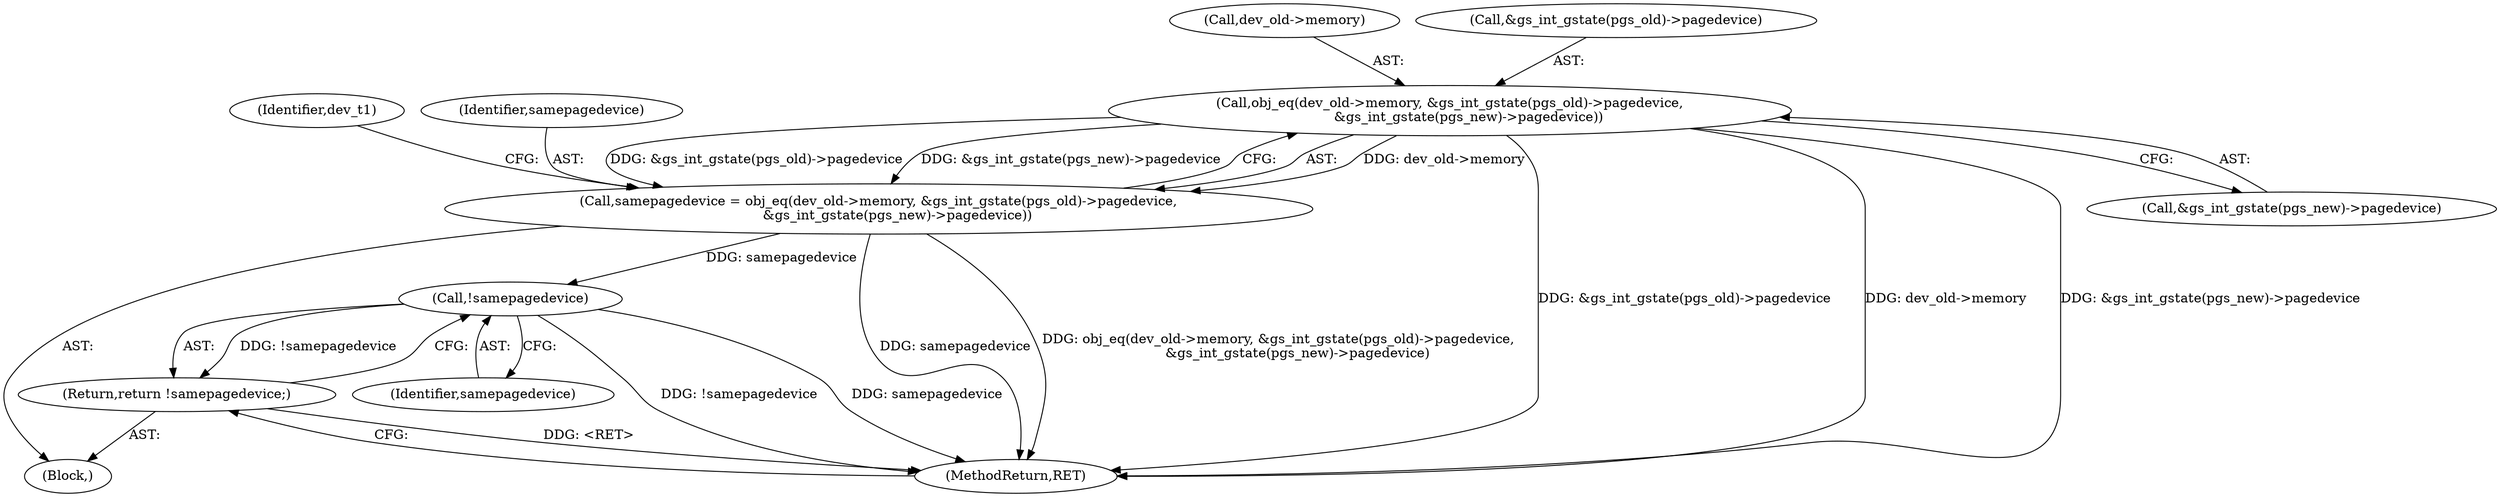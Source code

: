 digraph "1_ghostscript_3e5d316b72e3965b7968bb1d96baa137cd063ac6@pointer" {
"1000119" [label="(Call,obj_eq(dev_old->memory, &gs_int_gstate(pgs_old)->pagedevice,\n         &gs_int_gstate(pgs_new)->pagedevice))"];
"1000117" [label="(Call,samepagedevice = obj_eq(dev_old->memory, &gs_int_gstate(pgs_old)->pagedevice,\n         &gs_int_gstate(pgs_new)->pagedevice))"];
"1000176" [label="(Call,!samepagedevice)"];
"1000175" [label="(Return,return !samepagedevice;)"];
"1000136" [label="(Identifier,dev_t1)"];
"1000178" [label="(MethodReturn,RET)"];
"1000117" [label="(Call,samepagedevice = obj_eq(dev_old->memory, &gs_int_gstate(pgs_old)->pagedevice,\n         &gs_int_gstate(pgs_new)->pagedevice))"];
"1000175" [label="(Return,return !samepagedevice;)"];
"1000177" [label="(Identifier,samepagedevice)"];
"1000128" [label="(Call,&gs_int_gstate(pgs_new)->pagedevice)"];
"1000176" [label="(Call,!samepagedevice)"];
"1000118" [label="(Identifier,samepagedevice)"];
"1000107" [label="(Block,)"];
"1000120" [label="(Call,dev_old->memory)"];
"1000119" [label="(Call,obj_eq(dev_old->memory, &gs_int_gstate(pgs_old)->pagedevice,\n         &gs_int_gstate(pgs_new)->pagedevice))"];
"1000123" [label="(Call,&gs_int_gstate(pgs_old)->pagedevice)"];
"1000119" -> "1000117"  [label="AST: "];
"1000119" -> "1000128"  [label="CFG: "];
"1000120" -> "1000119"  [label="AST: "];
"1000123" -> "1000119"  [label="AST: "];
"1000128" -> "1000119"  [label="AST: "];
"1000117" -> "1000119"  [label="CFG: "];
"1000119" -> "1000178"  [label="DDG: &gs_int_gstate(pgs_old)->pagedevice"];
"1000119" -> "1000178"  [label="DDG: dev_old->memory"];
"1000119" -> "1000178"  [label="DDG: &gs_int_gstate(pgs_new)->pagedevice"];
"1000119" -> "1000117"  [label="DDG: dev_old->memory"];
"1000119" -> "1000117"  [label="DDG: &gs_int_gstate(pgs_old)->pagedevice"];
"1000119" -> "1000117"  [label="DDG: &gs_int_gstate(pgs_new)->pagedevice"];
"1000117" -> "1000107"  [label="AST: "];
"1000118" -> "1000117"  [label="AST: "];
"1000136" -> "1000117"  [label="CFG: "];
"1000117" -> "1000178"  [label="DDG: samepagedevice"];
"1000117" -> "1000178"  [label="DDG: obj_eq(dev_old->memory, &gs_int_gstate(pgs_old)->pagedevice,\n         &gs_int_gstate(pgs_new)->pagedevice)"];
"1000117" -> "1000176"  [label="DDG: samepagedevice"];
"1000176" -> "1000175"  [label="AST: "];
"1000176" -> "1000177"  [label="CFG: "];
"1000177" -> "1000176"  [label="AST: "];
"1000175" -> "1000176"  [label="CFG: "];
"1000176" -> "1000178"  [label="DDG: !samepagedevice"];
"1000176" -> "1000178"  [label="DDG: samepagedevice"];
"1000176" -> "1000175"  [label="DDG: !samepagedevice"];
"1000175" -> "1000107"  [label="AST: "];
"1000178" -> "1000175"  [label="CFG: "];
"1000175" -> "1000178"  [label="DDG: <RET>"];
}
